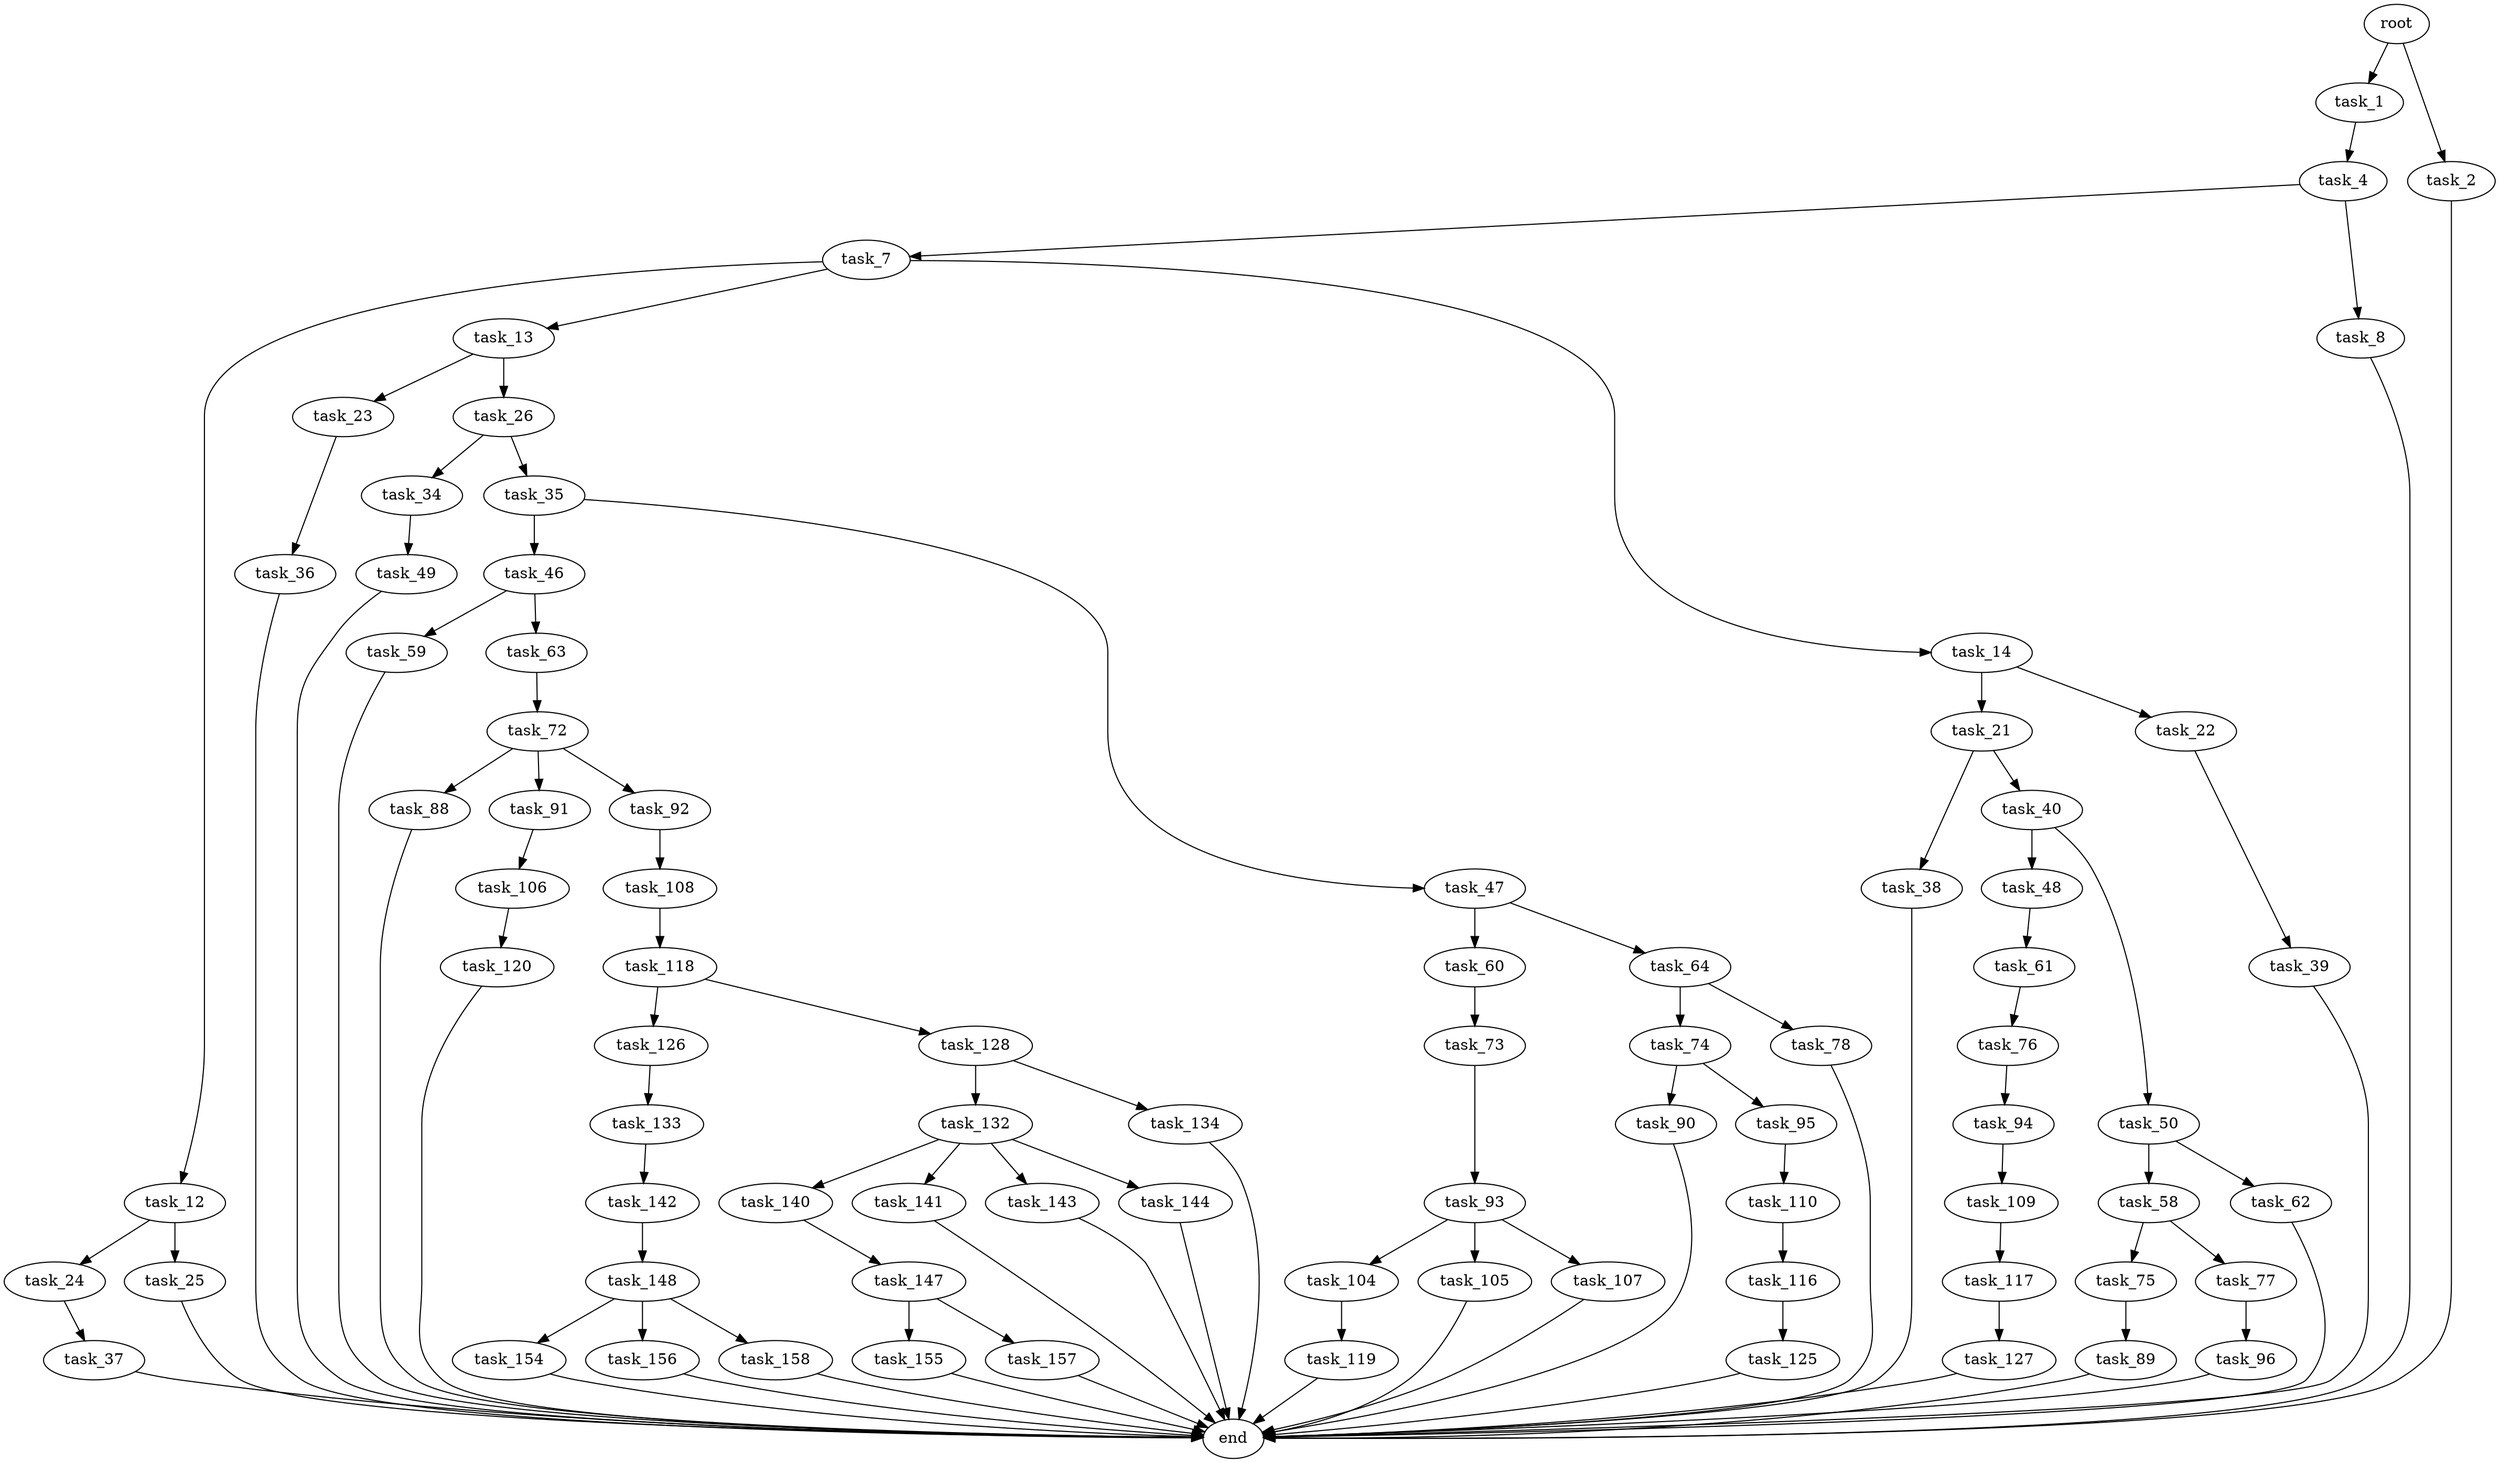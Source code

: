 digraph G {
  root [size="0.000000"];
  task_1 [size="523028392959.000000"];
  task_2 [size="782757789696.000000"];
  task_4 [size="368293445632.000000"];
  end [size="0.000000"];
  task_7 [size="132590811618.000000"];
  task_8 [size="782757789696.000000"];
  task_12 [size="15510438478.000000"];
  task_13 [size="79817671170.000000"];
  task_14 [size="247168977096.000000"];
  task_24 [size="28991029248.000000"];
  task_25 [size="439735080252.000000"];
  task_23 [size="925276665990.000000"];
  task_26 [size="10332580612.000000"];
  task_21 [size="1140922398.000000"];
  task_22 [size="23458789105.000000"];
  task_38 [size="32885060898.000000"];
  task_40 [size="193385240886.000000"];
  task_39 [size="134217728000.000000"];
  task_36 [size="1073741824000.000000"];
  task_37 [size="782757789696.000000"];
  task_34 [size="1595335283.000000"];
  task_35 [size="435593569942.000000"];
  task_49 [size="26531461019.000000"];
  task_46 [size="68719476736.000000"];
  task_47 [size="20469543048.000000"];
  task_48 [size="1073741824000.000000"];
  task_50 [size="368293445632.000000"];
  task_59 [size="4360249922.000000"];
  task_63 [size="8499762700.000000"];
  task_60 [size="1073741824000.000000"];
  task_64 [size="68719476736.000000"];
  task_61 [size="1148514704.000000"];
  task_58 [size="703454447582.000000"];
  task_62 [size="1073741824000.000000"];
  task_75 [size="172746534958.000000"];
  task_77 [size="133555884931.000000"];
  task_73 [size="26219244052.000000"];
  task_76 [size="394372544474.000000"];
  task_72 [size="68719476736.000000"];
  task_74 [size="36427286904.000000"];
  task_78 [size="1073741824000.000000"];
  task_88 [size="74009198699.000000"];
  task_91 [size="134217728000.000000"];
  task_92 [size="22614171474.000000"];
  task_93 [size="16281611168.000000"];
  task_90 [size="147064352555.000000"];
  task_95 [size="549755813888.000000"];
  task_89 [size="152989791765.000000"];
  task_94 [size="2694592831.000000"];
  task_96 [size="17665802947.000000"];
  task_106 [size="134217728000.000000"];
  task_108 [size="67495474575.000000"];
  task_104 [size="549755813888.000000"];
  task_105 [size="3619921859.000000"];
  task_107 [size="159226502850.000000"];
  task_109 [size="782757789696.000000"];
  task_110 [size="231928233984.000000"];
  task_119 [size="7525035312.000000"];
  task_120 [size="4125216326.000000"];
  task_118 [size="676741479192.000000"];
  task_117 [size="368293445632.000000"];
  task_116 [size="8589934592.000000"];
  task_125 [size="11751278273.000000"];
  task_127 [size="9794511794.000000"];
  task_126 [size="8589934592.000000"];
  task_128 [size="549755813888.000000"];
  task_133 [size="370649412990.000000"];
  task_132 [size="782757789696.000000"];
  task_134 [size="549755813888.000000"];
  task_140 [size="149197014732.000000"];
  task_141 [size="68719476736.000000"];
  task_143 [size="229205559930.000000"];
  task_144 [size="8589934592.000000"];
  task_142 [size="8589934592.000000"];
  task_147 [size="379923969660.000000"];
  task_148 [size="1073741824000.000000"];
  task_155 [size="782757789696.000000"];
  task_157 [size="1310459601.000000"];
  task_154 [size="294867734383.000000"];
  task_156 [size="5327020766.000000"];
  task_158 [size="549755813888.000000"];

  root -> task_1 [size="1.000000"];
  root -> task_2 [size="1.000000"];
  task_1 -> task_4 [size="838860800.000000"];
  task_2 -> end [size="1.000000"];
  task_4 -> task_7 [size="411041792.000000"];
  task_4 -> task_8 [size="411041792.000000"];
  task_7 -> task_12 [size="301989888.000000"];
  task_7 -> task_13 [size="301989888.000000"];
  task_7 -> task_14 [size="301989888.000000"];
  task_8 -> end [size="1.000000"];
  task_12 -> task_24 [size="301989888.000000"];
  task_12 -> task_25 [size="301989888.000000"];
  task_13 -> task_23 [size="75497472.000000"];
  task_13 -> task_26 [size="75497472.000000"];
  task_14 -> task_21 [size="679477248.000000"];
  task_14 -> task_22 [size="679477248.000000"];
  task_24 -> task_37 [size="75497472.000000"];
  task_25 -> end [size="1.000000"];
  task_23 -> task_36 [size="838860800.000000"];
  task_26 -> task_34 [size="536870912.000000"];
  task_26 -> task_35 [size="536870912.000000"];
  task_21 -> task_38 [size="33554432.000000"];
  task_21 -> task_40 [size="33554432.000000"];
  task_22 -> task_39 [size="679477248.000000"];
  task_38 -> end [size="1.000000"];
  task_40 -> task_48 [size="301989888.000000"];
  task_40 -> task_50 [size="301989888.000000"];
  task_39 -> end [size="1.000000"];
  task_36 -> end [size="1.000000"];
  task_37 -> end [size="1.000000"];
  task_34 -> task_49 [size="33554432.000000"];
  task_35 -> task_46 [size="301989888.000000"];
  task_35 -> task_47 [size="301989888.000000"];
  task_49 -> end [size="1.000000"];
  task_46 -> task_59 [size="134217728.000000"];
  task_46 -> task_63 [size="134217728.000000"];
  task_47 -> task_60 [size="411041792.000000"];
  task_47 -> task_64 [size="411041792.000000"];
  task_48 -> task_61 [size="838860800.000000"];
  task_50 -> task_58 [size="411041792.000000"];
  task_50 -> task_62 [size="411041792.000000"];
  task_59 -> end [size="1.000000"];
  task_63 -> task_72 [size="209715200.000000"];
  task_60 -> task_73 [size="838860800.000000"];
  task_64 -> task_74 [size="134217728.000000"];
  task_64 -> task_78 [size="134217728.000000"];
  task_61 -> task_76 [size="75497472.000000"];
  task_58 -> task_75 [size="838860800.000000"];
  task_58 -> task_77 [size="838860800.000000"];
  task_62 -> end [size="1.000000"];
  task_75 -> task_89 [size="679477248.000000"];
  task_77 -> task_96 [size="301989888.000000"];
  task_73 -> task_93 [size="411041792.000000"];
  task_76 -> task_94 [size="838860800.000000"];
  task_72 -> task_88 [size="134217728.000000"];
  task_72 -> task_91 [size="134217728.000000"];
  task_72 -> task_92 [size="134217728.000000"];
  task_74 -> task_90 [size="679477248.000000"];
  task_74 -> task_95 [size="679477248.000000"];
  task_78 -> end [size="1.000000"];
  task_88 -> end [size="1.000000"];
  task_91 -> task_106 [size="209715200.000000"];
  task_92 -> task_108 [size="75497472.000000"];
  task_93 -> task_104 [size="536870912.000000"];
  task_93 -> task_105 [size="536870912.000000"];
  task_93 -> task_107 [size="536870912.000000"];
  task_90 -> end [size="1.000000"];
  task_95 -> task_110 [size="536870912.000000"];
  task_89 -> end [size="1.000000"];
  task_94 -> task_109 [size="209715200.000000"];
  task_96 -> end [size="1.000000"];
  task_106 -> task_120 [size="209715200.000000"];
  task_108 -> task_118 [size="75497472.000000"];
  task_104 -> task_119 [size="536870912.000000"];
  task_105 -> end [size="1.000000"];
  task_107 -> end [size="1.000000"];
  task_109 -> task_117 [size="679477248.000000"];
  task_110 -> task_116 [size="301989888.000000"];
  task_119 -> end [size="1.000000"];
  task_120 -> end [size="1.000000"];
  task_118 -> task_126 [size="679477248.000000"];
  task_118 -> task_128 [size="679477248.000000"];
  task_117 -> task_127 [size="411041792.000000"];
  task_116 -> task_125 [size="33554432.000000"];
  task_125 -> end [size="1.000000"];
  task_127 -> end [size="1.000000"];
  task_126 -> task_133 [size="33554432.000000"];
  task_128 -> task_132 [size="536870912.000000"];
  task_128 -> task_134 [size="536870912.000000"];
  task_133 -> task_142 [size="679477248.000000"];
  task_132 -> task_140 [size="679477248.000000"];
  task_132 -> task_141 [size="679477248.000000"];
  task_132 -> task_143 [size="679477248.000000"];
  task_132 -> task_144 [size="679477248.000000"];
  task_134 -> end [size="1.000000"];
  task_140 -> task_147 [size="134217728.000000"];
  task_141 -> end [size="1.000000"];
  task_143 -> end [size="1.000000"];
  task_144 -> end [size="1.000000"];
  task_142 -> task_148 [size="33554432.000000"];
  task_147 -> task_155 [size="301989888.000000"];
  task_147 -> task_157 [size="301989888.000000"];
  task_148 -> task_154 [size="838860800.000000"];
  task_148 -> task_156 [size="838860800.000000"];
  task_148 -> task_158 [size="838860800.000000"];
  task_155 -> end [size="1.000000"];
  task_157 -> end [size="1.000000"];
  task_154 -> end [size="1.000000"];
  task_156 -> end [size="1.000000"];
  task_158 -> end [size="1.000000"];
}
